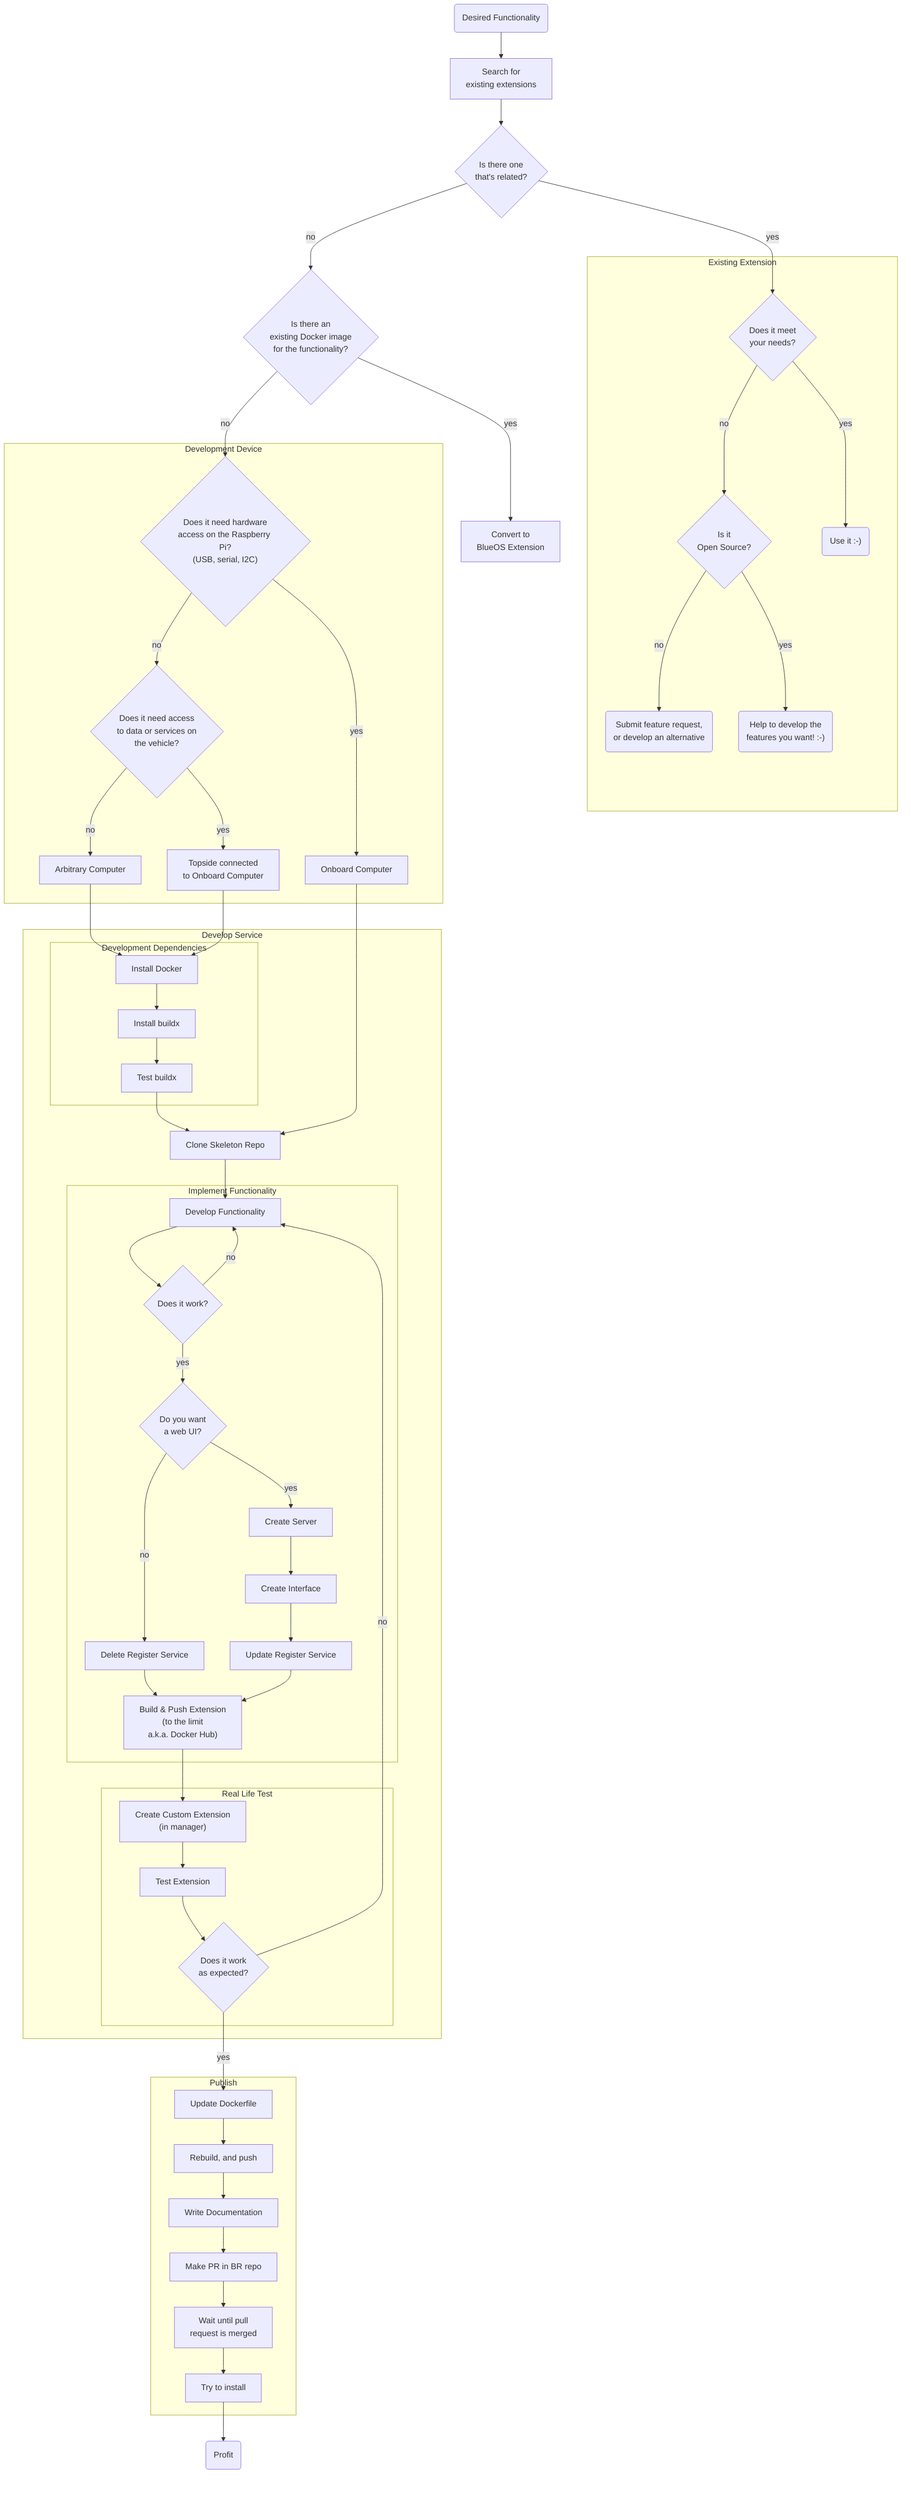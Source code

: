 flowchart TD
    E(Desired Functionality) --> SEE[Search for<br>existing extensions] --> QEC{Is there one<br>that's related?}
        subgraph EE [Existing Extension]
            QMN{Does it meet<br>your needs?}
                QMN -- "no" --> QOS{Is it<br>Open Source?}
                    QOS -- "no" --> SFR(Submit feature request,<br>or develop an alternative)
                    QOS -- "yes" --> SPR("Help to develop the<br>features you want! :-)")
                QMN -- "yes" --> UI("Use it :-)")
        end
        QEC -- "yes" --> QMN
        QEC -- "no" --> QDI{Is there an<br>existing Docker image<br>for the functionality?}
            QDI -- "yes" --> CE[Convert to<br>BlueOS Extension]
            subgraph DD [Development Device]
                QHA{"Does it need hardware<br>access on the Raspberry Pi?<br>(USB, serial, I2C)"}
                    QHA -- "no" --> Q4{"Does it need access<br>to data or services on<br>the vehicle?"}
                        Q4 -- "no" --> T2[Arbitrary Computer]
                        Q4 -- "yes" --> T2OC[Topside connected<br>to Onboard Computer]
                    QHA -- "yes" --> OC[Onboard Computer]
            end
            QDI -- "no" --> QHA
            subgraph DS [Develop Service]
                subgraph DDP [Development Dependencies]
                    ID[Install Docker] --> 
                    IB[Install buildx] --> TB[Test buildx]
                end
                TB & OC --> CSR[Clone Skeleton Repo]
                subgraph IF [Implement Functionality]
                    DF[Develop Functionality] --> QDW{Does it work?}
                        QDW -- "yes" --> QWUI{Do you want<br>a web UI?}
                            QWUI -- "yes" --> CS[Create Server] --> CI[Create Interface] --> URS[Update Register Service]
                            QWUI -- "no" --> DRS[Delete Register Service]
                            DRS & URS --> BE["Build & Push Extension<br>(to the limit<br>a.k.a. Docker Hub)"]
                        QDW -- "no" --> DF
                end
                CSR --> DF
                subgraph RLT [Real Life Test]
                    CCE["Create Custom Extension<br>(in manager)"] -->
                    TE[Test Extension] --> QW{Does it work<br>as expected?}
                        QW -- "no" --> DF
                end
                BE --> CCE
            end
            T2 & T2OC --> ID
            subgraph P [Publish]
                UDF[Update Dockerfile] --> RB[Rebuild, and push] --> 
                WD[Write Documentation] --> 
                PR[Make PR in BR repo] --> W[Wait until pull<br>request is merged] --> 
                IN[Try to install]
            end
            QW -- "yes" --> UDF
            IN --> PRO(Profit)